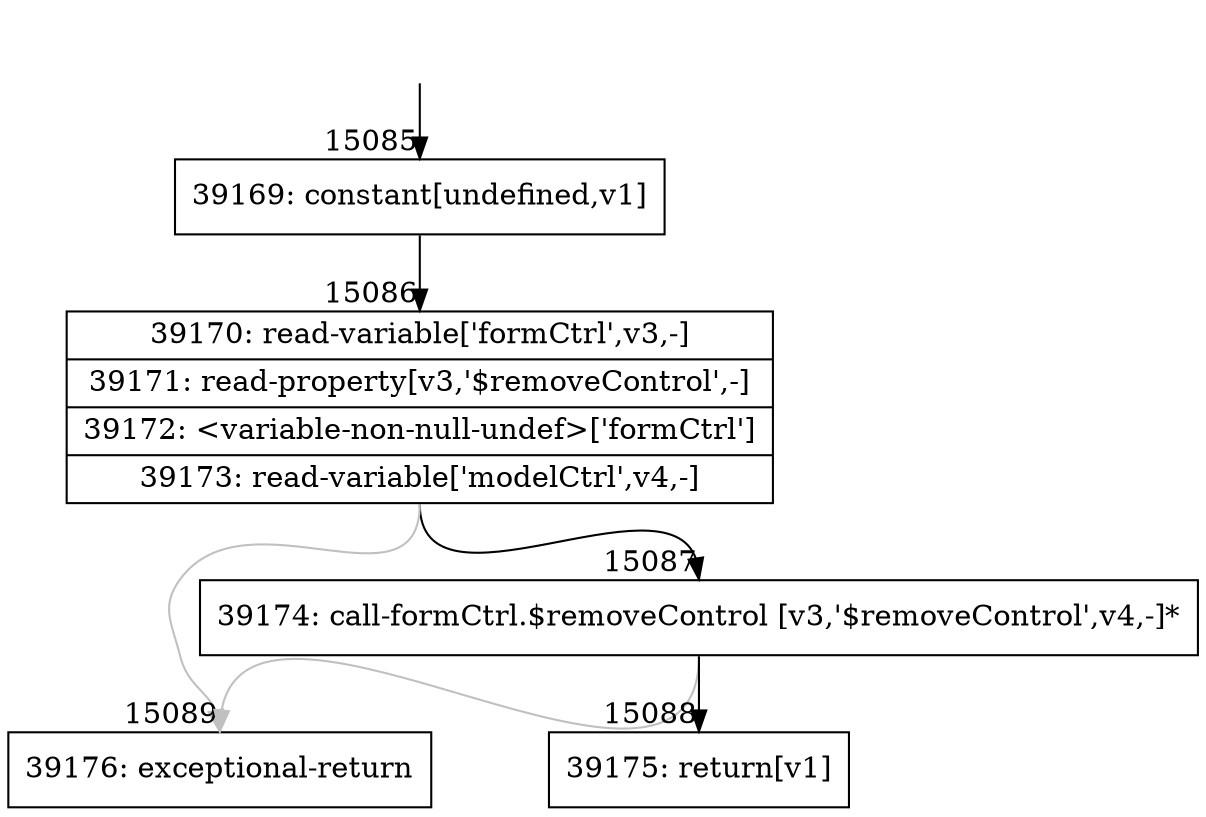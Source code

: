 digraph {
rankdir="TD"
BB_entry1214[shape=none,label=""];
BB_entry1214 -> BB15085 [tailport=s, headport=n, headlabel="    15085"]
BB15085 [shape=record label="{39169: constant[undefined,v1]}" ] 
BB15085 -> BB15086 [tailport=s, headport=n, headlabel="      15086"]
BB15086 [shape=record label="{39170: read-variable['formCtrl',v3,-]|39171: read-property[v3,'$removeControl',-]|39172: \<variable-non-null-undef\>['formCtrl']|39173: read-variable['modelCtrl',v4,-]}" ] 
BB15086 -> BB15087 [tailport=s, headport=n, headlabel="      15087"]
BB15086 -> BB15089 [tailport=s, headport=n, color=gray, headlabel="      15089"]
BB15087 [shape=record label="{39174: call-formCtrl.$removeControl [v3,'$removeControl',v4,-]*}" ] 
BB15087 -> BB15088 [tailport=s, headport=n, headlabel="      15088"]
BB15087 -> BB15089 [tailport=s, headport=n, color=gray]
BB15088 [shape=record label="{39175: return[v1]}" ] 
BB15089 [shape=record label="{39176: exceptional-return}" ] 
//#$~ 25374
}
